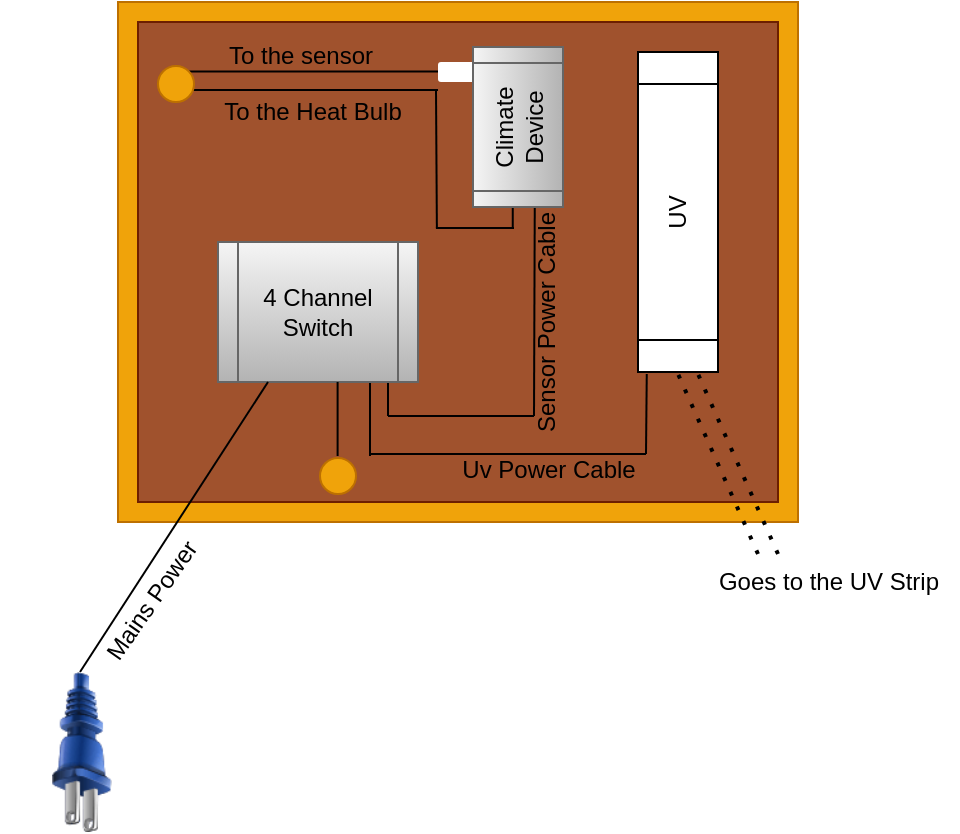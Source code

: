 <mxfile version="14.2.7" type="github"><diagram id="BBYUxpY5GEzakaj_x1ua" name="Page-1"><mxGraphModel dx="491" dy="296" grid="0" gridSize="10" guides="1" tooltips="1" connect="1" arrows="1" fold="1" page="1" pageScale="1" pageWidth="827" pageHeight="1169" math="0" shadow="0"><root><mxCell id="0"/><mxCell id="1" parent="0"/><mxCell id="_edu1WdC87AoCUlSf356-1" value="" style="rounded=0;whiteSpace=wrap;html=1;fillColor=#f0a30a;strokeColor=#BD7000;fontColor=#ffffff;" vertex="1" parent="1"><mxGeometry x="70" y="170" width="340" height="260" as="geometry"/></mxCell><mxCell id="_edu1WdC87AoCUlSf356-2" value="" style="rounded=0;whiteSpace=wrap;html=1;fillColor=#a0522d;strokeColor=#6D1F00;fontColor=#ffffff;" vertex="1" parent="1"><mxGeometry x="80" y="180" width="320" height="240" as="geometry"/></mxCell><mxCell id="_edu1WdC87AoCUlSf356-14" value="" style="endArrow=none;html=1;strokeColor=#000000;" edge="1" parent="1"><mxGeometry width="50" height="50" relative="1" as="geometry"><mxPoint x="267.38" y="269" as="sourcePoint"/><mxPoint x="267.38" y="283" as="targetPoint"/></mxGeometry></mxCell><mxCell id="_edu1WdC87AoCUlSf356-3" value="UV" style="shape=process;whiteSpace=wrap;html=1;backgroundOutline=1;rotation=-90;" vertex="1" parent="1"><mxGeometry x="270" y="255" width="160" height="40" as="geometry"/></mxCell><mxCell id="_edu1WdC87AoCUlSf356-6" value="" style="rounded=1;whiteSpace=wrap;html=1;strokeColor=none;" vertex="1" parent="1"><mxGeometry x="230" y="200" width="20" height="10" as="geometry"/></mxCell><mxCell id="_edu1WdC87AoCUlSf356-7" value="" style="endArrow=none;dashed=1;html=1;dashPattern=1 3;strokeWidth=2;" edge="1" parent="1"><mxGeometry width="50" height="50" relative="1" as="geometry"><mxPoint x="390" y="446" as="sourcePoint"/><mxPoint x="350" y="356" as="targetPoint"/></mxGeometry></mxCell><mxCell id="_edu1WdC87AoCUlSf356-8" value="" style="endArrow=none;dashed=1;html=1;dashPattern=1 3;strokeWidth=2;" edge="1" parent="1"><mxGeometry width="50" height="50" relative="1" as="geometry"><mxPoint x="400" y="446" as="sourcePoint"/><mxPoint x="360" y="356" as="targetPoint"/></mxGeometry></mxCell><mxCell id="_edu1WdC87AoCUlSf356-9" value="Goes to the UV Strip" style="text;html=1;align=center;verticalAlign=middle;resizable=0;points=[];autosize=1;" vertex="1" parent="1"><mxGeometry x="360" y="450" width="130" height="20" as="geometry"/></mxCell><mxCell id="_edu1WdC87AoCUlSf356-10" value="" style="endArrow=none;html=1;strokeColor=#000000;" edge="1" parent="1"><mxGeometry width="50" height="50" relative="1" as="geometry"><mxPoint x="230" y="204.8" as="sourcePoint"/><mxPoint x="102" y="204.8" as="targetPoint"/></mxGeometry></mxCell><mxCell id="_edu1WdC87AoCUlSf356-11" value="To the sensor" style="text;html=1;align=center;verticalAlign=middle;resizable=0;points=[];autosize=1;" vertex="1" parent="1"><mxGeometry x="120" y="188" width="82" height="18" as="geometry"/></mxCell><mxCell id="_edu1WdC87AoCUlSf356-15" value="" style="endArrow=none;html=1;strokeColor=#000000;" edge="1" parent="1"><mxGeometry width="50" height="50" relative="1" as="geometry"><mxPoint x="278.38" y="273" as="sourcePoint"/><mxPoint x="278" y="377" as="targetPoint"/></mxGeometry></mxCell><mxCell id="_edu1WdC87AoCUlSf356-16" value="" style="endArrow=none;html=1;strokeColor=#000000;" edge="1" parent="1"><mxGeometry width="50" height="50" relative="1" as="geometry"><mxPoint x="334.38" y="356" as="sourcePoint"/><mxPoint x="334" y="396" as="targetPoint"/></mxGeometry></mxCell><mxCell id="_edu1WdC87AoCUlSf356-17" value="" style="endArrow=none;html=1;strokeColor=#000000;" edge="1" parent="1"><mxGeometry width="50" height="50" relative="1" as="geometry"><mxPoint x="230" y="214.0" as="sourcePoint"/><mxPoint x="102" y="214.0" as="targetPoint"/></mxGeometry></mxCell><mxCell id="_edu1WdC87AoCUlSf356-20" value="" style="endArrow=none;html=1;strokeColor=#000000;entryX=0.467;entryY=0.429;entryDx=0;entryDy=0;entryPerimeter=0;" edge="1" parent="1" target="_edu1WdC87AoCUlSf356-2"><mxGeometry width="50" height="50" relative="1" as="geometry"><mxPoint x="229" y="214" as="sourcePoint"/><mxPoint x="229.52" y="265" as="targetPoint"/></mxGeometry></mxCell><mxCell id="_edu1WdC87AoCUlSf356-21" value="" style="endArrow=none;html=1;strokeColor=#000000;entryX=0.453;entryY=0.429;entryDx=0;entryDy=0;entryPerimeter=0;" edge="1" parent="1"><mxGeometry width="50" height="50" relative="1" as="geometry"><mxPoint x="268" y="283" as="sourcePoint"/><mxPoint x="228.96" y="282.96" as="targetPoint"/></mxGeometry></mxCell><mxCell id="_edu1WdC87AoCUlSf356-5" value="&lt;font color=&quot;#000000&quot;&gt;Climate Device&lt;/font&gt;" style="shape=process;whiteSpace=wrap;html=1;backgroundOutline=1;rotation=-90;gradientColor=#b3b3b3;fillColor=#f5f5f5;strokeColor=#666666;" vertex="1" parent="1"><mxGeometry x="230" y="210" width="80" height="45" as="geometry"/></mxCell><mxCell id="_edu1WdC87AoCUlSf356-22" value="To the Heat Bulb" style="text;html=1;align=center;verticalAlign=middle;resizable=0;points=[];autosize=1;" vertex="1" parent="1"><mxGeometry x="117" y="216" width="99" height="18" as="geometry"/></mxCell><mxCell id="_edu1WdC87AoCUlSf356-24" value="" style="endArrow=none;html=1;strokeColor=#000000;" edge="1" parent="1"><mxGeometry width="50" height="50" relative="1" as="geometry"><mxPoint x="334" y="396" as="sourcePoint"/><mxPoint x="196" y="396" as="targetPoint"/></mxGeometry></mxCell><mxCell id="_edu1WdC87AoCUlSf356-13" value="" style="ellipse;whiteSpace=wrap;html=1;aspect=fixed;strokeColor=#BD7000;fillColor=#f0a30a;fontColor=#ffffff;" vertex="1" parent="1"><mxGeometry x="90" y="202" width="18" height="18" as="geometry"/></mxCell><mxCell id="_edu1WdC87AoCUlSf356-25" value="" style="endArrow=none;html=1;strokeColor=#000000;" edge="1" parent="1"><mxGeometry width="50" height="50" relative="1" as="geometry"><mxPoint x="196" y="360" as="sourcePoint"/><mxPoint x="196" y="397" as="targetPoint"/></mxGeometry></mxCell><mxCell id="_edu1WdC87AoCUlSf356-27" value="" style="endArrow=none;html=1;strokeColor=#000000;" edge="1" parent="1"><mxGeometry width="50" height="50" relative="1" as="geometry"><mxPoint x="278" y="377" as="sourcePoint"/><mxPoint x="205" y="377" as="targetPoint"/></mxGeometry></mxCell><mxCell id="_edu1WdC87AoCUlSf356-28" value="" style="endArrow=none;html=1;strokeColor=#000000;" edge="1" parent="1"><mxGeometry width="50" height="50" relative="1" as="geometry"><mxPoint x="205" y="334.0" as="sourcePoint"/><mxPoint x="205" y="377" as="targetPoint"/></mxGeometry></mxCell><mxCell id="_edu1WdC87AoCUlSf356-4" value="&lt;font color=&quot;#000000&quot;&gt;4 Channel Switch&lt;/font&gt;" style="shape=process;whiteSpace=wrap;html=1;backgroundOutline=1;gradientColor=#b3b3b3;fillColor=#f5f5f5;strokeColor=#666666;" vertex="1" parent="1"><mxGeometry x="120" y="290" width="100" height="70" as="geometry"/></mxCell><mxCell id="_edu1WdC87AoCUlSf356-30" value="" style="ellipse;whiteSpace=wrap;html=1;aspect=fixed;strokeColor=#BD7000;fillColor=#f0a30a;fontColor=#ffffff;" vertex="1" parent="1"><mxGeometry x="171" y="398" width="18" height="18" as="geometry"/></mxCell><mxCell id="_edu1WdC87AoCUlSf356-31" value="" style="endArrow=none;html=1;strokeColor=#000000;" edge="1" parent="1"><mxGeometry width="50" height="50" relative="1" as="geometry"><mxPoint x="179.8" y="360" as="sourcePoint"/><mxPoint x="179.8" y="397" as="targetPoint"/></mxGeometry></mxCell><mxCell id="_edu1WdC87AoCUlSf356-32" value="" style="endArrow=none;html=1;strokeColor=#000000;entryX=0.25;entryY=1;entryDx=0;entryDy=0;" edge="1" parent="1" target="_edu1WdC87AoCUlSf356-4"><mxGeometry width="50" height="50" relative="1" as="geometry"><mxPoint x="51" y="505" as="sourcePoint"/><mxPoint x="130" y="400" as="targetPoint"/></mxGeometry></mxCell><mxCell id="_edu1WdC87AoCUlSf356-33" value="" style="image;html=1;image=img/lib/clip_art/general/Plug_128x128.png;fillColor=#F0A30A;rotation=-180;" vertex="1" parent="1"><mxGeometry x="12" y="505" width="80" height="80" as="geometry"/></mxCell><mxCell id="_edu1WdC87AoCUlSf356-34" value="Uv Power Cable" style="text;html=1;align=center;verticalAlign=middle;resizable=0;points=[];autosize=1;" vertex="1" parent="1"><mxGeometry x="236" y="395" width="97" height="18" as="geometry"/></mxCell><mxCell id="_edu1WdC87AoCUlSf356-35" value="Sensor Power Cable" style="text;html=1;align=center;verticalAlign=middle;resizable=0;points=[];autosize=1;rotation=-90;" vertex="1" parent="1"><mxGeometry x="224.5" y="322" width="120" height="18" as="geometry"/></mxCell><mxCell id="_edu1WdC87AoCUlSf356-38" value="Mains Power" style="text;html=1;align=center;verticalAlign=middle;resizable=0;points=[];autosize=1;rotation=-55;" vertex="1" parent="1"><mxGeometry x="47" y="461" width="79" height="18" as="geometry"/></mxCell></root></mxGraphModel></diagram></mxfile>